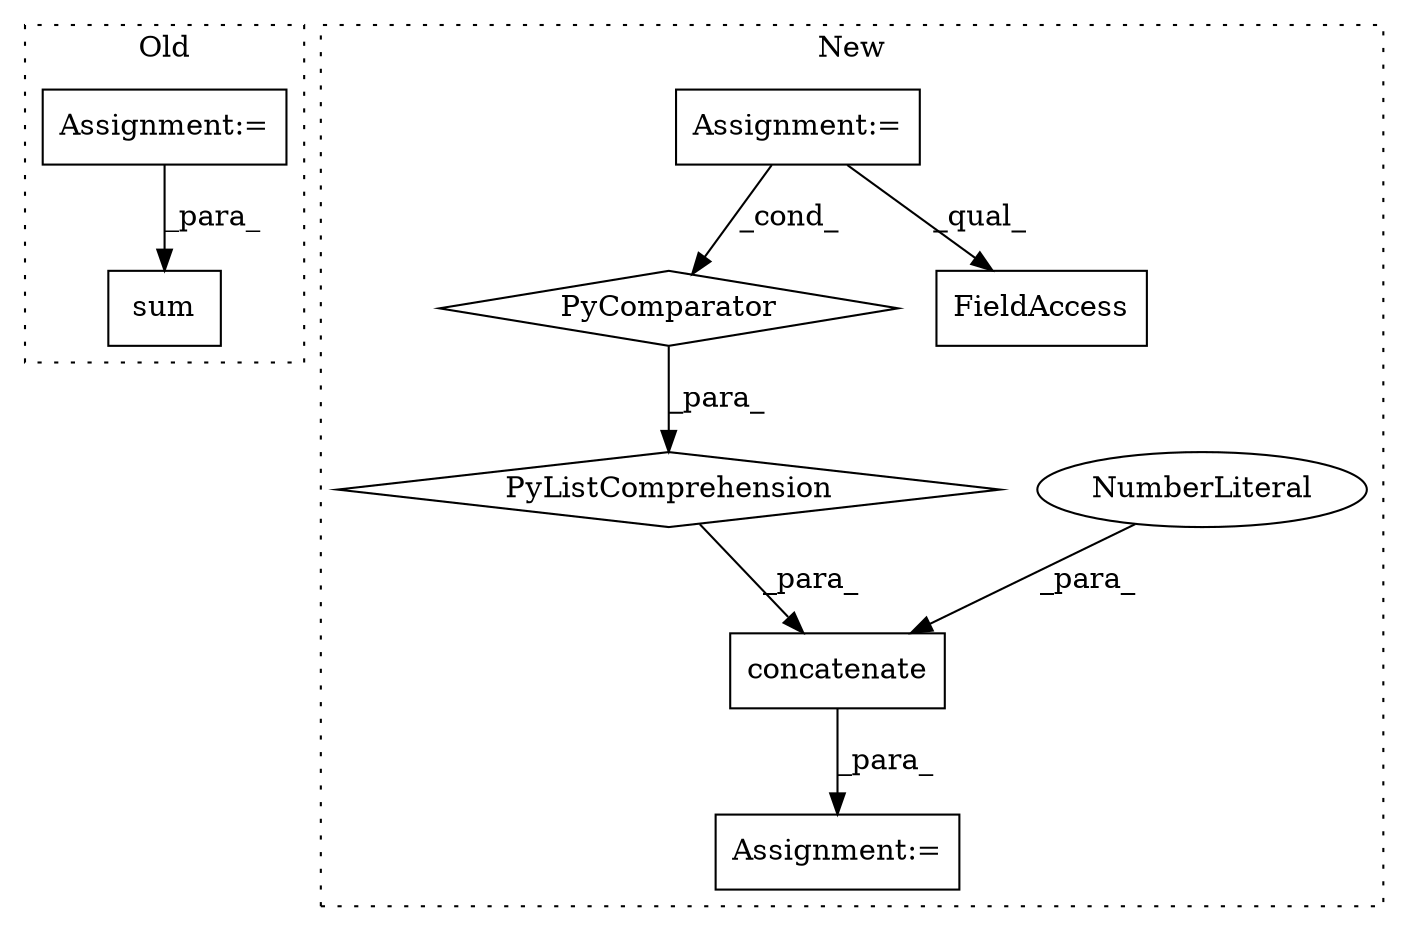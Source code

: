 digraph G {
subgraph cluster0 {
1 [label="sum" a="32" s="1225,1236" l="4,1" shape="box"];
8 [label="Assignment:=" a="7" s="919" l="1" shape="box"];
label = "Old";
style="dotted";
}
subgraph cluster1 {
2 [label="concatenate" a="32" s="726,860" l="23,1" shape="box"];
3 [label="NumberLiteral" a="34" s="859" l="1" shape="ellipse"];
4 [label="PyListComprehension" a="109" s="749" l="115" shape="diamond"];
5 [label="PyComparator" a="113" s="823" l="33" shape="diamond"];
6 [label="Assignment:=" a="7" s="823" l="33" shape="box"];
7 [label="Assignment:=" a="7" s="873" l="1" shape="box"];
9 [label="FieldAccess" a="22" s="749" l="8" shape="box"];
label = "New";
style="dotted";
}
2 -> 7 [label="_para_"];
3 -> 2 [label="_para_"];
4 -> 2 [label="_para_"];
5 -> 4 [label="_para_"];
6 -> 9 [label="_qual_"];
6 -> 5 [label="_cond_"];
8 -> 1 [label="_para_"];
}